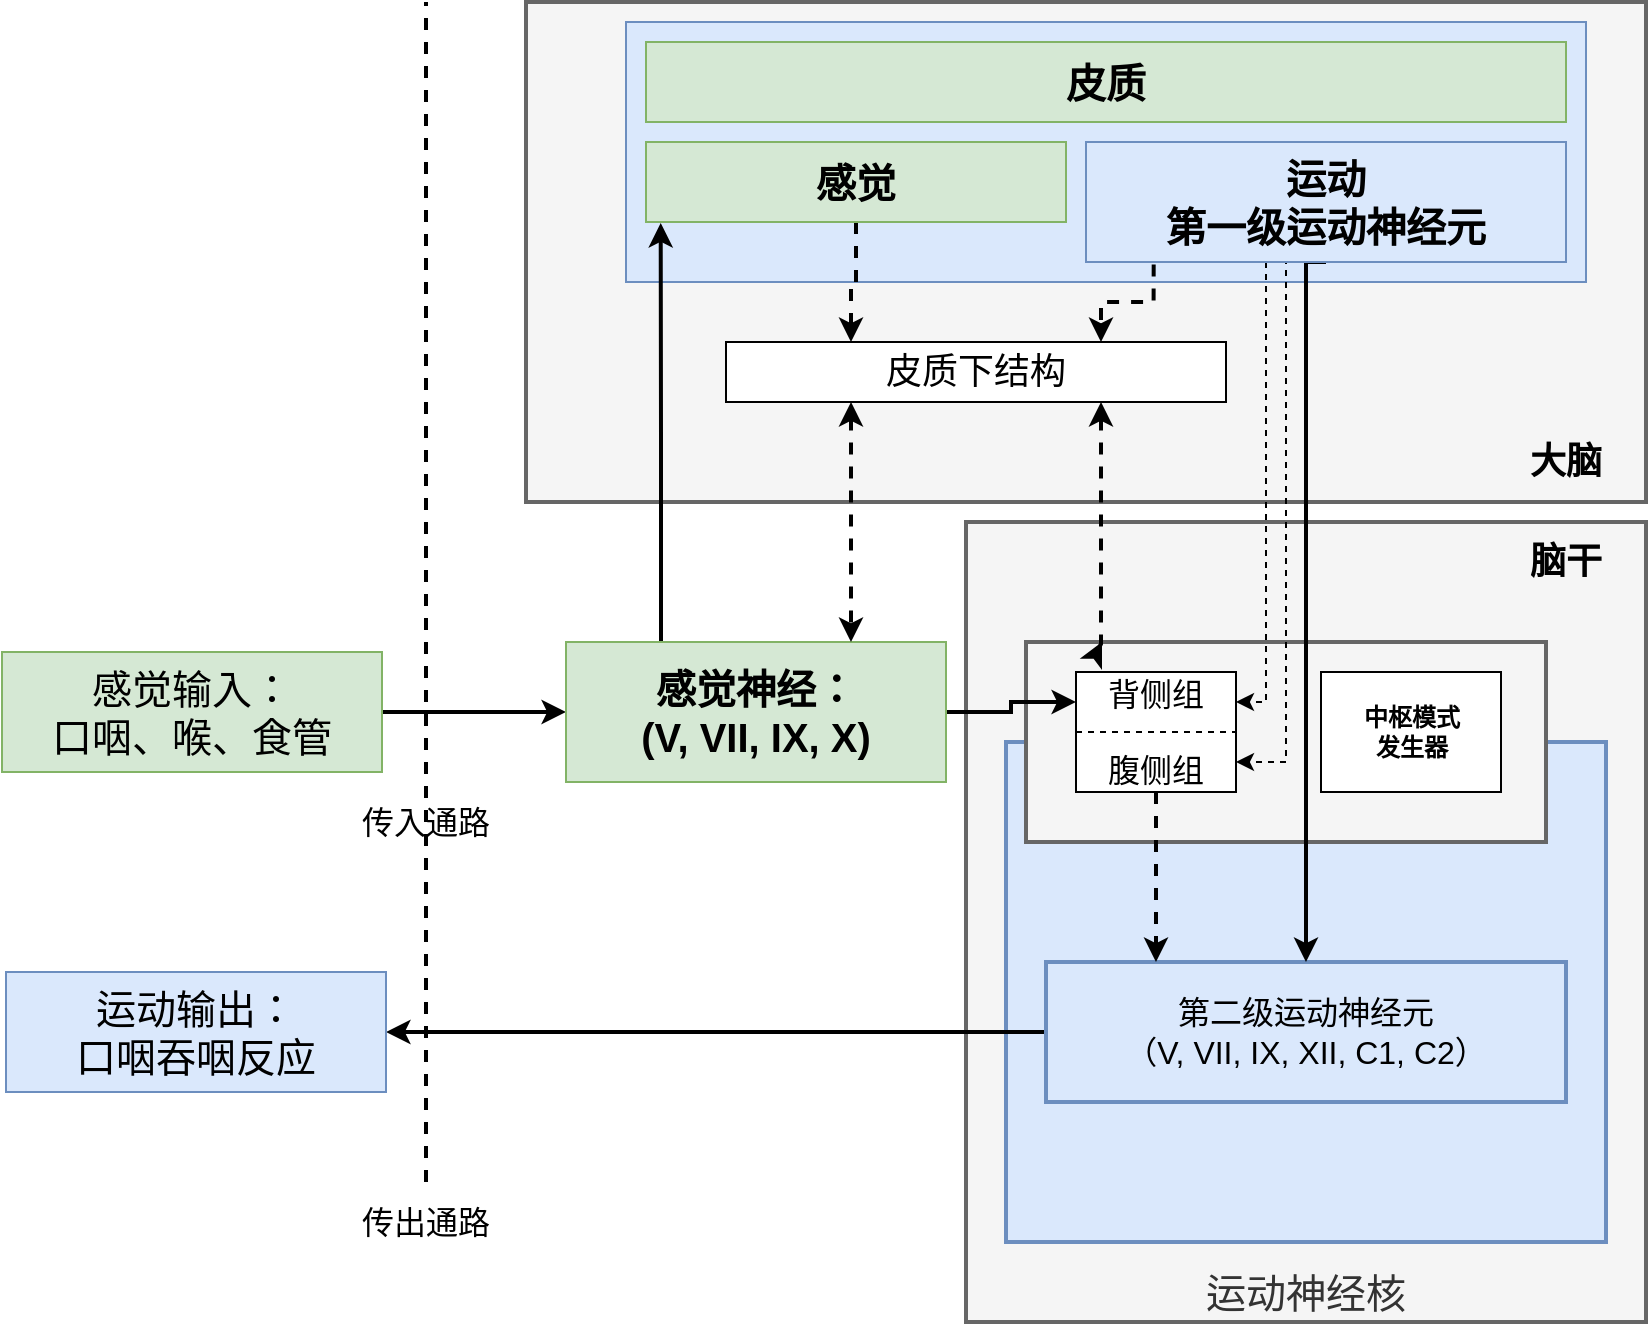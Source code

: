 <mxfile version="20.0.4" type="github">
  <diagram id="2KnrFQ9Z0V7uoiKfAL4g" name="Page-1">
    <mxGraphModel dx="1051" dy="1850" grid="1" gridSize="10" guides="1" tooltips="1" connect="1" arrows="1" fold="1" page="1" pageScale="1" pageWidth="827" pageHeight="1169" math="0" shadow="0">
      <root>
        <mxCell id="0" />
        <mxCell id="1" parent="0" />
        <mxCell id="kHu39sgshsZM4ldxTO4M-22" value="&lt;font style=&quot;font-size: 20px;&quot;&gt;运动神经核&lt;/font&gt;" style="rounded=0;whiteSpace=wrap;html=1;strokeWidth=2;verticalAlign=bottom;fillColor=#f5f5f5;fontColor=#333333;strokeColor=#666666;" parent="1" vertex="1">
          <mxGeometry x="510" y="250" width="340" height="400" as="geometry" />
        </mxCell>
        <mxCell id="kHu39sgshsZM4ldxTO4M-25" value="" style="rounded=0;whiteSpace=wrap;html=1;strokeWidth=2;verticalAlign=bottom;fillColor=#dae8fc;strokeColor=#6c8ebf;" parent="1" vertex="1">
          <mxGeometry x="530" y="360" width="300" height="250" as="geometry" />
        </mxCell>
        <mxCell id="kHu39sgshsZM4ldxTO4M-35" style="edgeStyle=orthogonalEdgeStyle;rounded=0;orthogonalLoop=1;jettySize=auto;html=1;exitX=0;exitY=0.5;exitDx=0;exitDy=0;entryX=1;entryY=0.5;entryDx=0;entryDy=0;fontSize=16;startArrow=none;startFill=0;strokeWidth=2;" parent="1" source="kHu39sgshsZM4ldxTO4M-14" target="kHu39sgshsZM4ldxTO4M-2" edge="1">
          <mxGeometry relative="1" as="geometry" />
        </mxCell>
        <mxCell id="kHu39sgshsZM4ldxTO4M-14" value="&lt;font style=&quot;font-size: 16px;&quot;&gt;第二级运动神经元&lt;br&gt;（V, VII, IX, XII, C1, C2）&lt;/font&gt;" style="rounded=0;whiteSpace=wrap;html=1;strokeWidth=2;fillColor=#dae8fc;strokeColor=#6c8ebf;" parent="1" vertex="1">
          <mxGeometry x="550" y="470" width="260" height="70" as="geometry" />
        </mxCell>
        <mxCell id="kHu39sgshsZM4ldxTO4M-21" value="" style="rounded=0;whiteSpace=wrap;html=1;strokeWidth=2;fillColor=#f5f5f5;fontColor=#333333;strokeColor=#666666;" parent="1" vertex="1">
          <mxGeometry x="540" y="310" width="260" height="100" as="geometry" />
        </mxCell>
        <mxCell id="kHu39sgshsZM4ldxTO4M-10" value="" style="rounded=0;whiteSpace=wrap;html=1;strokeWidth=2;fillColor=#f5f5f5;strokeColor=#666666;fontColor=#333333;" parent="1" vertex="1">
          <mxGeometry x="290" y="-10" width="560" height="250" as="geometry" />
        </mxCell>
        <mxCell id="kHu39sgshsZM4ldxTO4M-12" value="" style="rounded=0;whiteSpace=wrap;html=1;fillColor=#dae8fc;strokeColor=#6c8ebf;" parent="1" vertex="1">
          <mxGeometry x="340" width="480" height="130" as="geometry" />
        </mxCell>
        <mxCell id="kHu39sgshsZM4ldxTO4M-34" style="edgeStyle=orthogonalEdgeStyle;rounded=0;orthogonalLoop=1;jettySize=auto;html=1;exitX=1;exitY=0.5;exitDx=0;exitDy=0;entryX=0;entryY=0.5;entryDx=0;entryDy=0;fontSize=16;startArrow=none;startFill=0;strokeWidth=2;" parent="1" source="kHu39sgshsZM4ldxTO4M-1" target="kHu39sgshsZM4ldxTO4M-3" edge="1">
          <mxGeometry relative="1" as="geometry" />
        </mxCell>
        <mxCell id="kHu39sgshsZM4ldxTO4M-1" value="&lt;font style=&quot;font-size: 20px;&quot;&gt;感觉输入：&lt;br style=&quot;font-size: 20px;&quot;&gt;口咽、喉、食管&lt;/font&gt;" style="rounded=0;whiteSpace=wrap;html=1;align=center;fillColor=#d5e8d4;strokeColor=#82b366;fontSize=20;" parent="1" vertex="1">
          <mxGeometry x="28" y="315" width="190" height="60" as="geometry" />
        </mxCell>
        <mxCell id="kHu39sgshsZM4ldxTO4M-2" value="&lt;font style=&quot;font-size: 20px;&quot;&gt;运动输出：&lt;br style=&quot;font-size: 20px;&quot;&gt;口咽吞咽反应&lt;/font&gt;" style="rounded=0;whiteSpace=wrap;html=1;align=center;fillColor=#dae8fc;strokeColor=#6c8ebf;fontSize=20;" parent="1" vertex="1">
          <mxGeometry x="30" y="475" width="190" height="60" as="geometry" />
        </mxCell>
        <mxCell id="kHu39sgshsZM4ldxTO4M-33" style="edgeStyle=orthogonalEdgeStyle;rounded=0;orthogonalLoop=1;jettySize=auto;html=1;exitX=0.25;exitY=0;exitDx=0;exitDy=0;entryX=0.035;entryY=1.013;entryDx=0;entryDy=0;fontSize=16;startArrow=none;startFill=0;strokeWidth=2;entryPerimeter=0;" parent="1" source="kHu39sgshsZM4ldxTO4M-3" target="kHu39sgshsZM4ldxTO4M-8" edge="1">
          <mxGeometry relative="1" as="geometry" />
        </mxCell>
        <mxCell id="kHu39sgshsZM4ldxTO4M-39" style="edgeStyle=orthogonalEdgeStyle;rounded=0;orthogonalLoop=1;jettySize=auto;html=1;exitX=1;exitY=0.5;exitDx=0;exitDy=0;entryX=0;entryY=0.25;entryDx=0;entryDy=0;fontSize=14;startArrow=none;startFill=0;strokeWidth=2;" parent="1" source="kHu39sgshsZM4ldxTO4M-3" target="kHu39sgshsZM4ldxTO4M-4" edge="1">
          <mxGeometry relative="1" as="geometry" />
        </mxCell>
        <mxCell id="kHu39sgshsZM4ldxTO4M-3" value="&lt;b style=&quot;font-size: 20px;&quot;&gt;感觉神经：&lt;br style=&quot;font-size: 20px;&quot;&gt;(V, VII, IX, X)&lt;/b&gt;" style="rounded=0;whiteSpace=wrap;html=1;align=center;fillColor=#d5e8d4;strokeColor=#82b366;fontSize=20;" parent="1" vertex="1">
          <mxGeometry x="310" y="310" width="190" height="70" as="geometry" />
        </mxCell>
        <mxCell id="kHu39sgshsZM4ldxTO4M-23" style="edgeStyle=orthogonalEdgeStyle;rounded=0;orthogonalLoop=1;jettySize=auto;html=1;exitX=0.5;exitY=1;exitDx=0;exitDy=0;fontSize=16;strokeWidth=2;dashed=1;" parent="1" source="kHu39sgshsZM4ldxTO4M-4" edge="1">
          <mxGeometry relative="1" as="geometry">
            <mxPoint x="605" y="470" as="targetPoint" />
            <Array as="points">
              <mxPoint x="605" y="470" />
            </Array>
          </mxGeometry>
        </mxCell>
        <mxCell id="kHu39sgshsZM4ldxTO4M-4" value="背侧组&lt;br style=&quot;font-size: 16px;&quot;&gt;&lt;br style=&quot;font-size: 16px;&quot;&gt;&lt;div style=&quot;font-size: 16px;&quot;&gt;&lt;span style=&quot;background-color: initial; font-size: 16px;&quot;&gt;腹侧组&lt;/span&gt;&lt;/div&gt;" style="rounded=0;whiteSpace=wrap;html=1;align=center;fontSize=16;" parent="1" vertex="1">
          <mxGeometry x="565" y="325" width="80" height="60" as="geometry" />
        </mxCell>
        <mxCell id="kHu39sgshsZM4ldxTO4M-5" value="&lt;b&gt;中枢模式&lt;br&gt;发生器&lt;/b&gt;" style="rounded=0;whiteSpace=wrap;html=1;align=center;" parent="1" vertex="1">
          <mxGeometry x="687.5" y="325" width="90" height="60" as="geometry" />
        </mxCell>
        <mxCell id="kHu39sgshsZM4ldxTO4M-6" value="" style="endArrow=none;dashed=1;html=1;rounded=0;exitX=0;exitY=0.5;exitDx=0;exitDy=0;entryX=1;entryY=0.5;entryDx=0;entryDy=0;" parent="1" source="kHu39sgshsZM4ldxTO4M-4" target="kHu39sgshsZM4ldxTO4M-4" edge="1">
          <mxGeometry width="50" height="50" relative="1" as="geometry">
            <mxPoint x="540" y="505" as="sourcePoint" />
            <mxPoint x="590" y="455" as="targetPoint" />
          </mxGeometry>
        </mxCell>
        <mxCell id="kHu39sgshsZM4ldxTO4M-7" value="&lt;font style=&quot;font-size: 20px;&quot;&gt;皮质&lt;/font&gt;" style="rounded=0;whiteSpace=wrap;html=1;align=center;fontStyle=1;fillColor=#d5e8d4;strokeColor=#82b366;" parent="1" vertex="1">
          <mxGeometry x="350" y="10" width="460" height="40" as="geometry" />
        </mxCell>
        <mxCell id="kHu39sgshsZM4ldxTO4M-26" style="rounded=0;orthogonalLoop=1;jettySize=auto;html=1;exitX=0.5;exitY=1;exitDx=0;exitDy=0;fontSize=16;strokeWidth=2;entryX=0.25;entryY=0;entryDx=0;entryDy=0;dashed=1;edgeStyle=orthogonalEdgeStyle;" parent="1" source="kHu39sgshsZM4ldxTO4M-8" target="kHu39sgshsZM4ldxTO4M-11" edge="1">
          <mxGeometry relative="1" as="geometry" />
        </mxCell>
        <mxCell id="kHu39sgshsZM4ldxTO4M-8" value="感觉" style="rounded=0;whiteSpace=wrap;html=1;align=center;fontStyle=1;fillColor=#d5e8d4;strokeColor=#82b366;fontSize=20;" parent="1" vertex="1">
          <mxGeometry x="350" y="60" width="210" height="40" as="geometry" />
        </mxCell>
        <mxCell id="kHu39sgshsZM4ldxTO4M-19" style="edgeStyle=orthogonalEdgeStyle;rounded=0;orthogonalLoop=1;jettySize=auto;html=1;exitX=0.5;exitY=1;exitDx=0;exitDy=0;entryX=1;entryY=0.25;entryDx=0;entryDy=0;dashed=1;" parent="1" source="kHu39sgshsZM4ldxTO4M-9" target="kHu39sgshsZM4ldxTO4M-4" edge="1">
          <mxGeometry relative="1" as="geometry">
            <Array as="points">
              <mxPoint x="660" y="120" />
              <mxPoint x="660" y="340" />
            </Array>
          </mxGeometry>
        </mxCell>
        <mxCell id="kHu39sgshsZM4ldxTO4M-24" style="edgeStyle=orthogonalEdgeStyle;rounded=0;orthogonalLoop=1;jettySize=auto;html=1;exitX=0.5;exitY=1;exitDx=0;exitDy=0;entryX=0.5;entryY=0;entryDx=0;entryDy=0;fontSize=16;strokeWidth=2;" parent="1" source="kHu39sgshsZM4ldxTO4M-9" target="kHu39sgshsZM4ldxTO4M-14" edge="1">
          <mxGeometry relative="1" as="geometry">
            <Array as="points">
              <mxPoint x="680" y="120" />
            </Array>
          </mxGeometry>
        </mxCell>
        <mxCell id="kHu39sgshsZM4ldxTO4M-29" style="edgeStyle=orthogonalEdgeStyle;rounded=0;orthogonalLoop=1;jettySize=auto;html=1;exitX=0.141;exitY=1.021;exitDx=0;exitDy=0;entryX=0.75;entryY=0;entryDx=0;entryDy=0;dashed=1;fontSize=16;startArrow=none;startFill=0;strokeWidth=2;exitPerimeter=0;" parent="1" source="kHu39sgshsZM4ldxTO4M-9" target="kHu39sgshsZM4ldxTO4M-11" edge="1">
          <mxGeometry relative="1" as="geometry" />
        </mxCell>
        <mxCell id="kHu39sgshsZM4ldxTO4M-31" style="edgeStyle=orthogonalEdgeStyle;rounded=0;orthogonalLoop=1;jettySize=auto;html=1;exitX=0.5;exitY=1;exitDx=0;exitDy=0;entryX=1;entryY=0.75;entryDx=0;entryDy=0;dashed=1;fontSize=16;startArrow=none;startFill=0;strokeWidth=1;" parent="1" source="kHu39sgshsZM4ldxTO4M-9" target="kHu39sgshsZM4ldxTO4M-4" edge="1">
          <mxGeometry relative="1" as="geometry">
            <Array as="points">
              <mxPoint x="670" y="120" />
              <mxPoint x="670" y="370" />
            </Array>
          </mxGeometry>
        </mxCell>
        <mxCell id="kHu39sgshsZM4ldxTO4M-9" value="运动&lt;br style=&quot;font-size: 20px;&quot;&gt;第一级运动神经元" style="rounded=0;whiteSpace=wrap;html=1;align=center;fontStyle=1;fillColor=#dae8fc;strokeColor=#6c8ebf;fontSize=20;" parent="1" vertex="1">
          <mxGeometry x="570" y="60" width="240" height="60" as="geometry" />
        </mxCell>
        <mxCell id="kHu39sgshsZM4ldxTO4M-27" style="edgeStyle=orthogonalEdgeStyle;rounded=0;orthogonalLoop=1;jettySize=auto;html=1;exitX=0.25;exitY=1;exitDx=0;exitDy=0;entryX=0.75;entryY=0;entryDx=0;entryDy=0;dashed=1;fontSize=16;strokeWidth=2;startArrow=classic;startFill=1;" parent="1" source="kHu39sgshsZM4ldxTO4M-11" target="kHu39sgshsZM4ldxTO4M-3" edge="1">
          <mxGeometry relative="1" as="geometry" />
        </mxCell>
        <mxCell id="kHu39sgshsZM4ldxTO4M-30" style="edgeStyle=orthogonalEdgeStyle;rounded=0;orthogonalLoop=1;jettySize=auto;html=1;exitX=0.75;exitY=1;exitDx=0;exitDy=0;dashed=1;fontSize=16;startArrow=classic;startFill=1;strokeWidth=2;" parent="1" source="kHu39sgshsZM4ldxTO4M-11" edge="1">
          <mxGeometry relative="1" as="geometry">
            <mxPoint x="578" y="310" as="targetPoint" />
            <Array as="points">
              <mxPoint x="578" y="311" />
            </Array>
          </mxGeometry>
        </mxCell>
        <mxCell id="kHu39sgshsZM4ldxTO4M-11" value="&lt;font style=&quot;font-size: 18px;&quot;&gt;皮质下结构&lt;/font&gt;" style="rounded=0;whiteSpace=wrap;html=1;align=center;" parent="1" vertex="1">
          <mxGeometry x="390" y="160" width="250" height="30" as="geometry" />
        </mxCell>
        <mxCell id="kHu39sgshsZM4ldxTO4M-13" value="大脑" style="rounded=0;whiteSpace=wrap;html=1;gradientColor=none;fillColor=#FFFFFF;strokeWidth=1;dashed=1;opacity=0;fontStyle=1;fontSize=18;" parent="1" vertex="1">
          <mxGeometry x="770" y="200" width="80" height="40" as="geometry" />
        </mxCell>
        <mxCell id="kHu39sgshsZM4ldxTO4M-15" value="脑干" style="rounded=0;whiteSpace=wrap;html=1;gradientColor=none;fillColor=#FFFFFF;strokeWidth=1;dashed=1;opacity=0;fontStyle=1;fontSize=18;" parent="1" vertex="1">
          <mxGeometry x="770" y="250" width="80" height="40" as="geometry" />
        </mxCell>
        <mxCell id="kHu39sgshsZM4ldxTO4M-36" value="" style="endArrow=none;dashed=1;html=1;rounded=0;fontSize=16;strokeWidth=2;exitX=0.5;exitY=0;exitDx=0;exitDy=0;" parent="1" source="kHu39sgshsZM4ldxTO4M-37" edge="1">
          <mxGeometry width="50" height="50" relative="1" as="geometry">
            <mxPoint x="230" y="600" as="sourcePoint" />
            <mxPoint x="240" y="-10" as="targetPoint" />
          </mxGeometry>
        </mxCell>
        <mxCell id="kHu39sgshsZM4ldxTO4M-37" value="&lt;font style=&quot;font-size: 16px;&quot;&gt;传出通路&lt;/font&gt;" style="rounded=0;whiteSpace=wrap;html=1;gradientColor=none;fillColor=#FFFFFF;strokeWidth=1;dashed=1;opacity=0;" parent="1" vertex="1">
          <mxGeometry x="200" y="580" width="80" height="40" as="geometry" />
        </mxCell>
        <mxCell id="kHu39sgshsZM4ldxTO4M-38" value="&lt;font style=&quot;font-size: 16px;&quot;&gt;传入通路&lt;/font&gt;" style="rounded=0;whiteSpace=wrap;html=1;gradientColor=none;fillColor=#FFFFFF;strokeWidth=1;dashed=1;opacity=0;" parent="1" vertex="1">
          <mxGeometry x="200" y="380" width="80" height="40" as="geometry" />
        </mxCell>
      </root>
    </mxGraphModel>
  </diagram>
</mxfile>
